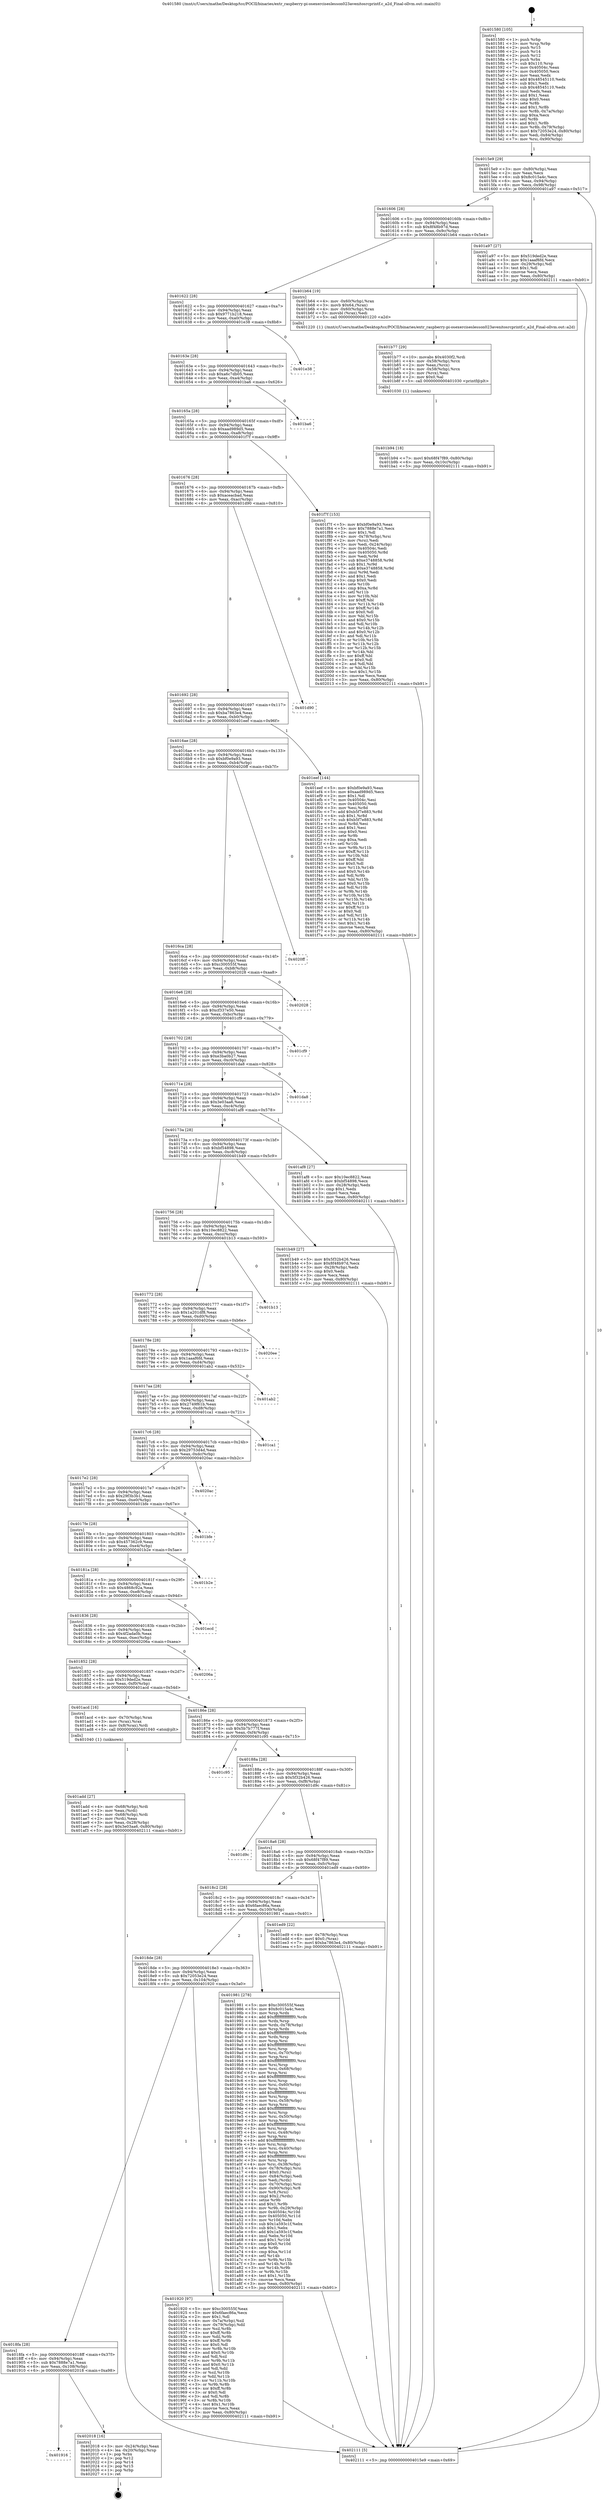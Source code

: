 digraph "0x401580" {
  label = "0x401580 (/mnt/c/Users/mathe/Desktop/tcc/POCII/binaries/extr_raspberry-pi-osexerciseslesson023avenitosrcprintf.c_a2d_Final-ollvm.out::main(0))"
  labelloc = "t"
  node[shape=record]

  Entry [label="",width=0.3,height=0.3,shape=circle,fillcolor=black,style=filled]
  "0x4015e9" [label="{
     0x4015e9 [29]\l
     | [instrs]\l
     &nbsp;&nbsp;0x4015e9 \<+3\>: mov -0x80(%rbp),%eax\l
     &nbsp;&nbsp;0x4015ec \<+2\>: mov %eax,%ecx\l
     &nbsp;&nbsp;0x4015ee \<+6\>: sub $0x8c015a4c,%ecx\l
     &nbsp;&nbsp;0x4015f4 \<+6\>: mov %eax,-0x94(%rbp)\l
     &nbsp;&nbsp;0x4015fa \<+6\>: mov %ecx,-0x98(%rbp)\l
     &nbsp;&nbsp;0x401600 \<+6\>: je 0000000000401a97 \<main+0x517\>\l
  }"]
  "0x401a97" [label="{
     0x401a97 [27]\l
     | [instrs]\l
     &nbsp;&nbsp;0x401a97 \<+5\>: mov $0x519ded2e,%eax\l
     &nbsp;&nbsp;0x401a9c \<+5\>: mov $0x1aaaf6fd,%ecx\l
     &nbsp;&nbsp;0x401aa1 \<+3\>: mov -0x29(%rbp),%dl\l
     &nbsp;&nbsp;0x401aa4 \<+3\>: test $0x1,%dl\l
     &nbsp;&nbsp;0x401aa7 \<+3\>: cmovne %ecx,%eax\l
     &nbsp;&nbsp;0x401aaa \<+3\>: mov %eax,-0x80(%rbp)\l
     &nbsp;&nbsp;0x401aad \<+5\>: jmp 0000000000402111 \<main+0xb91\>\l
  }"]
  "0x401606" [label="{
     0x401606 [28]\l
     | [instrs]\l
     &nbsp;&nbsp;0x401606 \<+5\>: jmp 000000000040160b \<main+0x8b\>\l
     &nbsp;&nbsp;0x40160b \<+6\>: mov -0x94(%rbp),%eax\l
     &nbsp;&nbsp;0x401611 \<+5\>: sub $0x8f48b97d,%eax\l
     &nbsp;&nbsp;0x401616 \<+6\>: mov %eax,-0x9c(%rbp)\l
     &nbsp;&nbsp;0x40161c \<+6\>: je 0000000000401b64 \<main+0x5e4\>\l
  }"]
  Exit [label="",width=0.3,height=0.3,shape=circle,fillcolor=black,style=filled,peripheries=2]
  "0x401b64" [label="{
     0x401b64 [19]\l
     | [instrs]\l
     &nbsp;&nbsp;0x401b64 \<+4\>: mov -0x60(%rbp),%rax\l
     &nbsp;&nbsp;0x401b68 \<+3\>: movb $0x64,(%rax)\l
     &nbsp;&nbsp;0x401b6b \<+4\>: mov -0x60(%rbp),%rax\l
     &nbsp;&nbsp;0x401b6f \<+3\>: movsbl (%rax),%edi\l
     &nbsp;&nbsp;0x401b72 \<+5\>: call 0000000000401220 \<a2d\>\l
     | [calls]\l
     &nbsp;&nbsp;0x401220 \{1\} (/mnt/c/Users/mathe/Desktop/tcc/POCII/binaries/extr_raspberry-pi-osexerciseslesson023avenitosrcprintf.c_a2d_Final-ollvm.out::a2d)\l
  }"]
  "0x401622" [label="{
     0x401622 [28]\l
     | [instrs]\l
     &nbsp;&nbsp;0x401622 \<+5\>: jmp 0000000000401627 \<main+0xa7\>\l
     &nbsp;&nbsp;0x401627 \<+6\>: mov -0x94(%rbp),%eax\l
     &nbsp;&nbsp;0x40162d \<+5\>: sub $0x9771b218,%eax\l
     &nbsp;&nbsp;0x401632 \<+6\>: mov %eax,-0xa0(%rbp)\l
     &nbsp;&nbsp;0x401638 \<+6\>: je 0000000000401e38 \<main+0x8b8\>\l
  }"]
  "0x401916" [label="{
     0x401916\l
  }", style=dashed]
  "0x401e38" [label="{
     0x401e38\l
  }", style=dashed]
  "0x40163e" [label="{
     0x40163e [28]\l
     | [instrs]\l
     &nbsp;&nbsp;0x40163e \<+5\>: jmp 0000000000401643 \<main+0xc3\>\l
     &nbsp;&nbsp;0x401643 \<+6\>: mov -0x94(%rbp),%eax\l
     &nbsp;&nbsp;0x401649 \<+5\>: sub $0xa6c7db05,%eax\l
     &nbsp;&nbsp;0x40164e \<+6\>: mov %eax,-0xa4(%rbp)\l
     &nbsp;&nbsp;0x401654 \<+6\>: je 0000000000401ba6 \<main+0x626\>\l
  }"]
  "0x402018" [label="{
     0x402018 [16]\l
     | [instrs]\l
     &nbsp;&nbsp;0x402018 \<+3\>: mov -0x24(%rbp),%eax\l
     &nbsp;&nbsp;0x40201b \<+4\>: lea -0x20(%rbp),%rsp\l
     &nbsp;&nbsp;0x40201f \<+1\>: pop %rbx\l
     &nbsp;&nbsp;0x402020 \<+2\>: pop %r12\l
     &nbsp;&nbsp;0x402022 \<+2\>: pop %r14\l
     &nbsp;&nbsp;0x402024 \<+2\>: pop %r15\l
     &nbsp;&nbsp;0x402026 \<+1\>: pop %rbp\l
     &nbsp;&nbsp;0x402027 \<+1\>: ret\l
  }"]
  "0x401ba6" [label="{
     0x401ba6\l
  }", style=dashed]
  "0x40165a" [label="{
     0x40165a [28]\l
     | [instrs]\l
     &nbsp;&nbsp;0x40165a \<+5\>: jmp 000000000040165f \<main+0xdf\>\l
     &nbsp;&nbsp;0x40165f \<+6\>: mov -0x94(%rbp),%eax\l
     &nbsp;&nbsp;0x401665 \<+5\>: sub $0xaad989d5,%eax\l
     &nbsp;&nbsp;0x40166a \<+6\>: mov %eax,-0xa8(%rbp)\l
     &nbsp;&nbsp;0x401670 \<+6\>: je 0000000000401f7f \<main+0x9ff\>\l
  }"]
  "0x401b94" [label="{
     0x401b94 [18]\l
     | [instrs]\l
     &nbsp;&nbsp;0x401b94 \<+7\>: movl $0x68f47f89,-0x80(%rbp)\l
     &nbsp;&nbsp;0x401b9b \<+6\>: mov %eax,-0x10c(%rbp)\l
     &nbsp;&nbsp;0x401ba1 \<+5\>: jmp 0000000000402111 \<main+0xb91\>\l
  }"]
  "0x401f7f" [label="{
     0x401f7f [153]\l
     | [instrs]\l
     &nbsp;&nbsp;0x401f7f \<+5\>: mov $0xbf0e9a93,%eax\l
     &nbsp;&nbsp;0x401f84 \<+5\>: mov $0x7888e7a1,%ecx\l
     &nbsp;&nbsp;0x401f89 \<+2\>: mov $0x1,%dl\l
     &nbsp;&nbsp;0x401f8b \<+4\>: mov -0x78(%rbp),%rsi\l
     &nbsp;&nbsp;0x401f8f \<+2\>: mov (%rsi),%edi\l
     &nbsp;&nbsp;0x401f91 \<+3\>: mov %edi,-0x24(%rbp)\l
     &nbsp;&nbsp;0x401f94 \<+7\>: mov 0x40504c,%edi\l
     &nbsp;&nbsp;0x401f9b \<+8\>: mov 0x405050,%r8d\l
     &nbsp;&nbsp;0x401fa3 \<+3\>: mov %edi,%r9d\l
     &nbsp;&nbsp;0x401fa6 \<+7\>: sub $0xe3748858,%r9d\l
     &nbsp;&nbsp;0x401fad \<+4\>: sub $0x1,%r9d\l
     &nbsp;&nbsp;0x401fb1 \<+7\>: add $0xe3748858,%r9d\l
     &nbsp;&nbsp;0x401fb8 \<+4\>: imul %r9d,%edi\l
     &nbsp;&nbsp;0x401fbc \<+3\>: and $0x1,%edi\l
     &nbsp;&nbsp;0x401fbf \<+3\>: cmp $0x0,%edi\l
     &nbsp;&nbsp;0x401fc2 \<+4\>: sete %r10b\l
     &nbsp;&nbsp;0x401fc6 \<+4\>: cmp $0xa,%r8d\l
     &nbsp;&nbsp;0x401fca \<+4\>: setl %r11b\l
     &nbsp;&nbsp;0x401fce \<+3\>: mov %r10b,%bl\l
     &nbsp;&nbsp;0x401fd1 \<+3\>: xor $0xff,%bl\l
     &nbsp;&nbsp;0x401fd4 \<+3\>: mov %r11b,%r14b\l
     &nbsp;&nbsp;0x401fd7 \<+4\>: xor $0xff,%r14b\l
     &nbsp;&nbsp;0x401fdb \<+3\>: xor $0x0,%dl\l
     &nbsp;&nbsp;0x401fde \<+3\>: mov %bl,%r15b\l
     &nbsp;&nbsp;0x401fe1 \<+4\>: and $0x0,%r15b\l
     &nbsp;&nbsp;0x401fe5 \<+3\>: and %dl,%r10b\l
     &nbsp;&nbsp;0x401fe8 \<+3\>: mov %r14b,%r12b\l
     &nbsp;&nbsp;0x401feb \<+4\>: and $0x0,%r12b\l
     &nbsp;&nbsp;0x401fef \<+3\>: and %dl,%r11b\l
     &nbsp;&nbsp;0x401ff2 \<+3\>: or %r10b,%r15b\l
     &nbsp;&nbsp;0x401ff5 \<+3\>: or %r11b,%r12b\l
     &nbsp;&nbsp;0x401ff8 \<+3\>: xor %r12b,%r15b\l
     &nbsp;&nbsp;0x401ffb \<+3\>: or %r14b,%bl\l
     &nbsp;&nbsp;0x401ffe \<+3\>: xor $0xff,%bl\l
     &nbsp;&nbsp;0x402001 \<+3\>: or $0x0,%dl\l
     &nbsp;&nbsp;0x402004 \<+2\>: and %dl,%bl\l
     &nbsp;&nbsp;0x402006 \<+3\>: or %bl,%r15b\l
     &nbsp;&nbsp;0x402009 \<+4\>: test $0x1,%r15b\l
     &nbsp;&nbsp;0x40200d \<+3\>: cmovne %ecx,%eax\l
     &nbsp;&nbsp;0x402010 \<+3\>: mov %eax,-0x80(%rbp)\l
     &nbsp;&nbsp;0x402013 \<+5\>: jmp 0000000000402111 \<main+0xb91\>\l
  }"]
  "0x401676" [label="{
     0x401676 [28]\l
     | [instrs]\l
     &nbsp;&nbsp;0x401676 \<+5\>: jmp 000000000040167b \<main+0xfb\>\l
     &nbsp;&nbsp;0x40167b \<+6\>: mov -0x94(%rbp),%eax\l
     &nbsp;&nbsp;0x401681 \<+5\>: sub $0xaceacbad,%eax\l
     &nbsp;&nbsp;0x401686 \<+6\>: mov %eax,-0xac(%rbp)\l
     &nbsp;&nbsp;0x40168c \<+6\>: je 0000000000401d90 \<main+0x810\>\l
  }"]
  "0x401b77" [label="{
     0x401b77 [29]\l
     | [instrs]\l
     &nbsp;&nbsp;0x401b77 \<+10\>: movabs $0x4030f2,%rdi\l
     &nbsp;&nbsp;0x401b81 \<+4\>: mov -0x58(%rbp),%rcx\l
     &nbsp;&nbsp;0x401b85 \<+2\>: mov %eax,(%rcx)\l
     &nbsp;&nbsp;0x401b87 \<+4\>: mov -0x58(%rbp),%rcx\l
     &nbsp;&nbsp;0x401b8b \<+2\>: mov (%rcx),%esi\l
     &nbsp;&nbsp;0x401b8d \<+2\>: mov $0x0,%al\l
     &nbsp;&nbsp;0x401b8f \<+5\>: call 0000000000401030 \<printf@plt\>\l
     | [calls]\l
     &nbsp;&nbsp;0x401030 \{1\} (unknown)\l
  }"]
  "0x401d90" [label="{
     0x401d90\l
  }", style=dashed]
  "0x401692" [label="{
     0x401692 [28]\l
     | [instrs]\l
     &nbsp;&nbsp;0x401692 \<+5\>: jmp 0000000000401697 \<main+0x117\>\l
     &nbsp;&nbsp;0x401697 \<+6\>: mov -0x94(%rbp),%eax\l
     &nbsp;&nbsp;0x40169d \<+5\>: sub $0xba7863e4,%eax\l
     &nbsp;&nbsp;0x4016a2 \<+6\>: mov %eax,-0xb0(%rbp)\l
     &nbsp;&nbsp;0x4016a8 \<+6\>: je 0000000000401eef \<main+0x96f\>\l
  }"]
  "0x401add" [label="{
     0x401add [27]\l
     | [instrs]\l
     &nbsp;&nbsp;0x401add \<+4\>: mov -0x68(%rbp),%rdi\l
     &nbsp;&nbsp;0x401ae1 \<+2\>: mov %eax,(%rdi)\l
     &nbsp;&nbsp;0x401ae3 \<+4\>: mov -0x68(%rbp),%rdi\l
     &nbsp;&nbsp;0x401ae7 \<+2\>: mov (%rdi),%eax\l
     &nbsp;&nbsp;0x401ae9 \<+3\>: mov %eax,-0x28(%rbp)\l
     &nbsp;&nbsp;0x401aec \<+7\>: movl $0x3e03aa6,-0x80(%rbp)\l
     &nbsp;&nbsp;0x401af3 \<+5\>: jmp 0000000000402111 \<main+0xb91\>\l
  }"]
  "0x401eef" [label="{
     0x401eef [144]\l
     | [instrs]\l
     &nbsp;&nbsp;0x401eef \<+5\>: mov $0xbf0e9a93,%eax\l
     &nbsp;&nbsp;0x401ef4 \<+5\>: mov $0xaad989d5,%ecx\l
     &nbsp;&nbsp;0x401ef9 \<+2\>: mov $0x1,%dl\l
     &nbsp;&nbsp;0x401efb \<+7\>: mov 0x40504c,%esi\l
     &nbsp;&nbsp;0x401f02 \<+7\>: mov 0x405050,%edi\l
     &nbsp;&nbsp;0x401f09 \<+3\>: mov %esi,%r8d\l
     &nbsp;&nbsp;0x401f0c \<+7\>: add $0xb5f7e883,%r8d\l
     &nbsp;&nbsp;0x401f13 \<+4\>: sub $0x1,%r8d\l
     &nbsp;&nbsp;0x401f17 \<+7\>: sub $0xb5f7e883,%r8d\l
     &nbsp;&nbsp;0x401f1e \<+4\>: imul %r8d,%esi\l
     &nbsp;&nbsp;0x401f22 \<+3\>: and $0x1,%esi\l
     &nbsp;&nbsp;0x401f25 \<+3\>: cmp $0x0,%esi\l
     &nbsp;&nbsp;0x401f28 \<+4\>: sete %r9b\l
     &nbsp;&nbsp;0x401f2c \<+3\>: cmp $0xa,%edi\l
     &nbsp;&nbsp;0x401f2f \<+4\>: setl %r10b\l
     &nbsp;&nbsp;0x401f33 \<+3\>: mov %r9b,%r11b\l
     &nbsp;&nbsp;0x401f36 \<+4\>: xor $0xff,%r11b\l
     &nbsp;&nbsp;0x401f3a \<+3\>: mov %r10b,%bl\l
     &nbsp;&nbsp;0x401f3d \<+3\>: xor $0xff,%bl\l
     &nbsp;&nbsp;0x401f40 \<+3\>: xor $0x0,%dl\l
     &nbsp;&nbsp;0x401f43 \<+3\>: mov %r11b,%r14b\l
     &nbsp;&nbsp;0x401f46 \<+4\>: and $0x0,%r14b\l
     &nbsp;&nbsp;0x401f4a \<+3\>: and %dl,%r9b\l
     &nbsp;&nbsp;0x401f4d \<+3\>: mov %bl,%r15b\l
     &nbsp;&nbsp;0x401f50 \<+4\>: and $0x0,%r15b\l
     &nbsp;&nbsp;0x401f54 \<+3\>: and %dl,%r10b\l
     &nbsp;&nbsp;0x401f57 \<+3\>: or %r9b,%r14b\l
     &nbsp;&nbsp;0x401f5a \<+3\>: or %r10b,%r15b\l
     &nbsp;&nbsp;0x401f5d \<+3\>: xor %r15b,%r14b\l
     &nbsp;&nbsp;0x401f60 \<+3\>: or %bl,%r11b\l
     &nbsp;&nbsp;0x401f63 \<+4\>: xor $0xff,%r11b\l
     &nbsp;&nbsp;0x401f67 \<+3\>: or $0x0,%dl\l
     &nbsp;&nbsp;0x401f6a \<+3\>: and %dl,%r11b\l
     &nbsp;&nbsp;0x401f6d \<+3\>: or %r11b,%r14b\l
     &nbsp;&nbsp;0x401f70 \<+4\>: test $0x1,%r14b\l
     &nbsp;&nbsp;0x401f74 \<+3\>: cmovne %ecx,%eax\l
     &nbsp;&nbsp;0x401f77 \<+3\>: mov %eax,-0x80(%rbp)\l
     &nbsp;&nbsp;0x401f7a \<+5\>: jmp 0000000000402111 \<main+0xb91\>\l
  }"]
  "0x4016ae" [label="{
     0x4016ae [28]\l
     | [instrs]\l
     &nbsp;&nbsp;0x4016ae \<+5\>: jmp 00000000004016b3 \<main+0x133\>\l
     &nbsp;&nbsp;0x4016b3 \<+6\>: mov -0x94(%rbp),%eax\l
     &nbsp;&nbsp;0x4016b9 \<+5\>: sub $0xbf0e9a93,%eax\l
     &nbsp;&nbsp;0x4016be \<+6\>: mov %eax,-0xb4(%rbp)\l
     &nbsp;&nbsp;0x4016c4 \<+6\>: je 00000000004020ff \<main+0xb7f\>\l
  }"]
  "0x401580" [label="{
     0x401580 [105]\l
     | [instrs]\l
     &nbsp;&nbsp;0x401580 \<+1\>: push %rbp\l
     &nbsp;&nbsp;0x401581 \<+3\>: mov %rsp,%rbp\l
     &nbsp;&nbsp;0x401584 \<+2\>: push %r15\l
     &nbsp;&nbsp;0x401586 \<+2\>: push %r14\l
     &nbsp;&nbsp;0x401588 \<+2\>: push %r12\l
     &nbsp;&nbsp;0x40158a \<+1\>: push %rbx\l
     &nbsp;&nbsp;0x40158b \<+7\>: sub $0x110,%rsp\l
     &nbsp;&nbsp;0x401592 \<+7\>: mov 0x40504c,%eax\l
     &nbsp;&nbsp;0x401599 \<+7\>: mov 0x405050,%ecx\l
     &nbsp;&nbsp;0x4015a0 \<+2\>: mov %eax,%edx\l
     &nbsp;&nbsp;0x4015a2 \<+6\>: add $0x48545110,%edx\l
     &nbsp;&nbsp;0x4015a8 \<+3\>: sub $0x1,%edx\l
     &nbsp;&nbsp;0x4015ab \<+6\>: sub $0x48545110,%edx\l
     &nbsp;&nbsp;0x4015b1 \<+3\>: imul %edx,%eax\l
     &nbsp;&nbsp;0x4015b4 \<+3\>: and $0x1,%eax\l
     &nbsp;&nbsp;0x4015b7 \<+3\>: cmp $0x0,%eax\l
     &nbsp;&nbsp;0x4015ba \<+4\>: sete %r8b\l
     &nbsp;&nbsp;0x4015be \<+4\>: and $0x1,%r8b\l
     &nbsp;&nbsp;0x4015c2 \<+4\>: mov %r8b,-0x7a(%rbp)\l
     &nbsp;&nbsp;0x4015c6 \<+3\>: cmp $0xa,%ecx\l
     &nbsp;&nbsp;0x4015c9 \<+4\>: setl %r8b\l
     &nbsp;&nbsp;0x4015cd \<+4\>: and $0x1,%r8b\l
     &nbsp;&nbsp;0x4015d1 \<+4\>: mov %r8b,-0x79(%rbp)\l
     &nbsp;&nbsp;0x4015d5 \<+7\>: movl $0x72053e24,-0x80(%rbp)\l
     &nbsp;&nbsp;0x4015dc \<+6\>: mov %edi,-0x84(%rbp)\l
     &nbsp;&nbsp;0x4015e2 \<+7\>: mov %rsi,-0x90(%rbp)\l
  }"]
  "0x4020ff" [label="{
     0x4020ff\l
  }", style=dashed]
  "0x4016ca" [label="{
     0x4016ca [28]\l
     | [instrs]\l
     &nbsp;&nbsp;0x4016ca \<+5\>: jmp 00000000004016cf \<main+0x14f\>\l
     &nbsp;&nbsp;0x4016cf \<+6\>: mov -0x94(%rbp),%eax\l
     &nbsp;&nbsp;0x4016d5 \<+5\>: sub $0xc300555f,%eax\l
     &nbsp;&nbsp;0x4016da \<+6\>: mov %eax,-0xb8(%rbp)\l
     &nbsp;&nbsp;0x4016e0 \<+6\>: je 0000000000402028 \<main+0xaa8\>\l
  }"]
  "0x402111" [label="{
     0x402111 [5]\l
     | [instrs]\l
     &nbsp;&nbsp;0x402111 \<+5\>: jmp 00000000004015e9 \<main+0x69\>\l
  }"]
  "0x402028" [label="{
     0x402028\l
  }", style=dashed]
  "0x4016e6" [label="{
     0x4016e6 [28]\l
     | [instrs]\l
     &nbsp;&nbsp;0x4016e6 \<+5\>: jmp 00000000004016eb \<main+0x16b\>\l
     &nbsp;&nbsp;0x4016eb \<+6\>: mov -0x94(%rbp),%eax\l
     &nbsp;&nbsp;0x4016f1 \<+5\>: sub $0xcf337e50,%eax\l
     &nbsp;&nbsp;0x4016f6 \<+6\>: mov %eax,-0xbc(%rbp)\l
     &nbsp;&nbsp;0x4016fc \<+6\>: je 0000000000401cf9 \<main+0x779\>\l
  }"]
  "0x4018fa" [label="{
     0x4018fa [28]\l
     | [instrs]\l
     &nbsp;&nbsp;0x4018fa \<+5\>: jmp 00000000004018ff \<main+0x37f\>\l
     &nbsp;&nbsp;0x4018ff \<+6\>: mov -0x94(%rbp),%eax\l
     &nbsp;&nbsp;0x401905 \<+5\>: sub $0x7888e7a1,%eax\l
     &nbsp;&nbsp;0x40190a \<+6\>: mov %eax,-0x108(%rbp)\l
     &nbsp;&nbsp;0x401910 \<+6\>: je 0000000000402018 \<main+0xa98\>\l
  }"]
  "0x401cf9" [label="{
     0x401cf9\l
  }", style=dashed]
  "0x401702" [label="{
     0x401702 [28]\l
     | [instrs]\l
     &nbsp;&nbsp;0x401702 \<+5\>: jmp 0000000000401707 \<main+0x187\>\l
     &nbsp;&nbsp;0x401707 \<+6\>: mov -0x94(%rbp),%eax\l
     &nbsp;&nbsp;0x40170d \<+5\>: sub $0xe3ba0b27,%eax\l
     &nbsp;&nbsp;0x401712 \<+6\>: mov %eax,-0xc0(%rbp)\l
     &nbsp;&nbsp;0x401718 \<+6\>: je 0000000000401da8 \<main+0x828\>\l
  }"]
  "0x401920" [label="{
     0x401920 [97]\l
     | [instrs]\l
     &nbsp;&nbsp;0x401920 \<+5\>: mov $0xc300555f,%eax\l
     &nbsp;&nbsp;0x401925 \<+5\>: mov $0x6faec86a,%ecx\l
     &nbsp;&nbsp;0x40192a \<+2\>: mov $0x1,%dl\l
     &nbsp;&nbsp;0x40192c \<+4\>: mov -0x7a(%rbp),%sil\l
     &nbsp;&nbsp;0x401930 \<+4\>: mov -0x79(%rbp),%dil\l
     &nbsp;&nbsp;0x401934 \<+3\>: mov %sil,%r8b\l
     &nbsp;&nbsp;0x401937 \<+4\>: xor $0xff,%r8b\l
     &nbsp;&nbsp;0x40193b \<+3\>: mov %dil,%r9b\l
     &nbsp;&nbsp;0x40193e \<+4\>: xor $0xff,%r9b\l
     &nbsp;&nbsp;0x401942 \<+3\>: xor $0x0,%dl\l
     &nbsp;&nbsp;0x401945 \<+3\>: mov %r8b,%r10b\l
     &nbsp;&nbsp;0x401948 \<+4\>: and $0x0,%r10b\l
     &nbsp;&nbsp;0x40194c \<+3\>: and %dl,%sil\l
     &nbsp;&nbsp;0x40194f \<+3\>: mov %r9b,%r11b\l
     &nbsp;&nbsp;0x401952 \<+4\>: and $0x0,%r11b\l
     &nbsp;&nbsp;0x401956 \<+3\>: and %dl,%dil\l
     &nbsp;&nbsp;0x401959 \<+3\>: or %sil,%r10b\l
     &nbsp;&nbsp;0x40195c \<+3\>: or %dil,%r11b\l
     &nbsp;&nbsp;0x40195f \<+3\>: xor %r11b,%r10b\l
     &nbsp;&nbsp;0x401962 \<+3\>: or %r9b,%r8b\l
     &nbsp;&nbsp;0x401965 \<+4\>: xor $0xff,%r8b\l
     &nbsp;&nbsp;0x401969 \<+3\>: or $0x0,%dl\l
     &nbsp;&nbsp;0x40196c \<+3\>: and %dl,%r8b\l
     &nbsp;&nbsp;0x40196f \<+3\>: or %r8b,%r10b\l
     &nbsp;&nbsp;0x401972 \<+4\>: test $0x1,%r10b\l
     &nbsp;&nbsp;0x401976 \<+3\>: cmovne %ecx,%eax\l
     &nbsp;&nbsp;0x401979 \<+3\>: mov %eax,-0x80(%rbp)\l
     &nbsp;&nbsp;0x40197c \<+5\>: jmp 0000000000402111 \<main+0xb91\>\l
  }"]
  "0x401da8" [label="{
     0x401da8\l
  }", style=dashed]
  "0x40171e" [label="{
     0x40171e [28]\l
     | [instrs]\l
     &nbsp;&nbsp;0x40171e \<+5\>: jmp 0000000000401723 \<main+0x1a3\>\l
     &nbsp;&nbsp;0x401723 \<+6\>: mov -0x94(%rbp),%eax\l
     &nbsp;&nbsp;0x401729 \<+5\>: sub $0x3e03aa6,%eax\l
     &nbsp;&nbsp;0x40172e \<+6\>: mov %eax,-0xc4(%rbp)\l
     &nbsp;&nbsp;0x401734 \<+6\>: je 0000000000401af8 \<main+0x578\>\l
  }"]
  "0x4018de" [label="{
     0x4018de [28]\l
     | [instrs]\l
     &nbsp;&nbsp;0x4018de \<+5\>: jmp 00000000004018e3 \<main+0x363\>\l
     &nbsp;&nbsp;0x4018e3 \<+6\>: mov -0x94(%rbp),%eax\l
     &nbsp;&nbsp;0x4018e9 \<+5\>: sub $0x72053e24,%eax\l
     &nbsp;&nbsp;0x4018ee \<+6\>: mov %eax,-0x104(%rbp)\l
     &nbsp;&nbsp;0x4018f4 \<+6\>: je 0000000000401920 \<main+0x3a0\>\l
  }"]
  "0x401af8" [label="{
     0x401af8 [27]\l
     | [instrs]\l
     &nbsp;&nbsp;0x401af8 \<+5\>: mov $0x10ec8822,%eax\l
     &nbsp;&nbsp;0x401afd \<+5\>: mov $0xbf54898,%ecx\l
     &nbsp;&nbsp;0x401b02 \<+3\>: mov -0x28(%rbp),%edx\l
     &nbsp;&nbsp;0x401b05 \<+3\>: cmp $0x1,%edx\l
     &nbsp;&nbsp;0x401b08 \<+3\>: cmovl %ecx,%eax\l
     &nbsp;&nbsp;0x401b0b \<+3\>: mov %eax,-0x80(%rbp)\l
     &nbsp;&nbsp;0x401b0e \<+5\>: jmp 0000000000402111 \<main+0xb91\>\l
  }"]
  "0x40173a" [label="{
     0x40173a [28]\l
     | [instrs]\l
     &nbsp;&nbsp;0x40173a \<+5\>: jmp 000000000040173f \<main+0x1bf\>\l
     &nbsp;&nbsp;0x40173f \<+6\>: mov -0x94(%rbp),%eax\l
     &nbsp;&nbsp;0x401745 \<+5\>: sub $0xbf54898,%eax\l
     &nbsp;&nbsp;0x40174a \<+6\>: mov %eax,-0xc8(%rbp)\l
     &nbsp;&nbsp;0x401750 \<+6\>: je 0000000000401b49 \<main+0x5c9\>\l
  }"]
  "0x401981" [label="{
     0x401981 [278]\l
     | [instrs]\l
     &nbsp;&nbsp;0x401981 \<+5\>: mov $0xc300555f,%eax\l
     &nbsp;&nbsp;0x401986 \<+5\>: mov $0x8c015a4c,%ecx\l
     &nbsp;&nbsp;0x40198b \<+3\>: mov %rsp,%rdx\l
     &nbsp;&nbsp;0x40198e \<+4\>: add $0xfffffffffffffff0,%rdx\l
     &nbsp;&nbsp;0x401992 \<+3\>: mov %rdx,%rsp\l
     &nbsp;&nbsp;0x401995 \<+4\>: mov %rdx,-0x78(%rbp)\l
     &nbsp;&nbsp;0x401999 \<+3\>: mov %rsp,%rdx\l
     &nbsp;&nbsp;0x40199c \<+4\>: add $0xfffffffffffffff0,%rdx\l
     &nbsp;&nbsp;0x4019a0 \<+3\>: mov %rdx,%rsp\l
     &nbsp;&nbsp;0x4019a3 \<+3\>: mov %rsp,%rsi\l
     &nbsp;&nbsp;0x4019a6 \<+4\>: add $0xfffffffffffffff0,%rsi\l
     &nbsp;&nbsp;0x4019aa \<+3\>: mov %rsi,%rsp\l
     &nbsp;&nbsp;0x4019ad \<+4\>: mov %rsi,-0x70(%rbp)\l
     &nbsp;&nbsp;0x4019b1 \<+3\>: mov %rsp,%rsi\l
     &nbsp;&nbsp;0x4019b4 \<+4\>: add $0xfffffffffffffff0,%rsi\l
     &nbsp;&nbsp;0x4019b8 \<+3\>: mov %rsi,%rsp\l
     &nbsp;&nbsp;0x4019bb \<+4\>: mov %rsi,-0x68(%rbp)\l
     &nbsp;&nbsp;0x4019bf \<+3\>: mov %rsp,%rsi\l
     &nbsp;&nbsp;0x4019c2 \<+4\>: add $0xfffffffffffffff0,%rsi\l
     &nbsp;&nbsp;0x4019c6 \<+3\>: mov %rsi,%rsp\l
     &nbsp;&nbsp;0x4019c9 \<+4\>: mov %rsi,-0x60(%rbp)\l
     &nbsp;&nbsp;0x4019cd \<+3\>: mov %rsp,%rsi\l
     &nbsp;&nbsp;0x4019d0 \<+4\>: add $0xfffffffffffffff0,%rsi\l
     &nbsp;&nbsp;0x4019d4 \<+3\>: mov %rsi,%rsp\l
     &nbsp;&nbsp;0x4019d7 \<+4\>: mov %rsi,-0x58(%rbp)\l
     &nbsp;&nbsp;0x4019db \<+3\>: mov %rsp,%rsi\l
     &nbsp;&nbsp;0x4019de \<+4\>: add $0xfffffffffffffff0,%rsi\l
     &nbsp;&nbsp;0x4019e2 \<+3\>: mov %rsi,%rsp\l
     &nbsp;&nbsp;0x4019e5 \<+4\>: mov %rsi,-0x50(%rbp)\l
     &nbsp;&nbsp;0x4019e9 \<+3\>: mov %rsp,%rsi\l
     &nbsp;&nbsp;0x4019ec \<+4\>: add $0xfffffffffffffff0,%rsi\l
     &nbsp;&nbsp;0x4019f0 \<+3\>: mov %rsi,%rsp\l
     &nbsp;&nbsp;0x4019f3 \<+4\>: mov %rsi,-0x48(%rbp)\l
     &nbsp;&nbsp;0x4019f7 \<+3\>: mov %rsp,%rsi\l
     &nbsp;&nbsp;0x4019fa \<+4\>: add $0xfffffffffffffff0,%rsi\l
     &nbsp;&nbsp;0x4019fe \<+3\>: mov %rsi,%rsp\l
     &nbsp;&nbsp;0x401a01 \<+4\>: mov %rsi,-0x40(%rbp)\l
     &nbsp;&nbsp;0x401a05 \<+3\>: mov %rsp,%rsi\l
     &nbsp;&nbsp;0x401a08 \<+4\>: add $0xfffffffffffffff0,%rsi\l
     &nbsp;&nbsp;0x401a0c \<+3\>: mov %rsi,%rsp\l
     &nbsp;&nbsp;0x401a0f \<+4\>: mov %rsi,-0x38(%rbp)\l
     &nbsp;&nbsp;0x401a13 \<+4\>: mov -0x78(%rbp),%rsi\l
     &nbsp;&nbsp;0x401a17 \<+6\>: movl $0x0,(%rsi)\l
     &nbsp;&nbsp;0x401a1d \<+6\>: mov -0x84(%rbp),%edi\l
     &nbsp;&nbsp;0x401a23 \<+2\>: mov %edi,(%rdx)\l
     &nbsp;&nbsp;0x401a25 \<+4\>: mov -0x70(%rbp),%rsi\l
     &nbsp;&nbsp;0x401a29 \<+7\>: mov -0x90(%rbp),%r8\l
     &nbsp;&nbsp;0x401a30 \<+3\>: mov %r8,(%rsi)\l
     &nbsp;&nbsp;0x401a33 \<+3\>: cmpl $0x2,(%rdx)\l
     &nbsp;&nbsp;0x401a36 \<+4\>: setne %r9b\l
     &nbsp;&nbsp;0x401a3a \<+4\>: and $0x1,%r9b\l
     &nbsp;&nbsp;0x401a3e \<+4\>: mov %r9b,-0x29(%rbp)\l
     &nbsp;&nbsp;0x401a42 \<+8\>: mov 0x40504c,%r10d\l
     &nbsp;&nbsp;0x401a4a \<+8\>: mov 0x405050,%r11d\l
     &nbsp;&nbsp;0x401a52 \<+3\>: mov %r10d,%ebx\l
     &nbsp;&nbsp;0x401a55 \<+6\>: sub $0x1a593c1f,%ebx\l
     &nbsp;&nbsp;0x401a5b \<+3\>: sub $0x1,%ebx\l
     &nbsp;&nbsp;0x401a5e \<+6\>: add $0x1a593c1f,%ebx\l
     &nbsp;&nbsp;0x401a64 \<+4\>: imul %ebx,%r10d\l
     &nbsp;&nbsp;0x401a68 \<+4\>: and $0x1,%r10d\l
     &nbsp;&nbsp;0x401a6c \<+4\>: cmp $0x0,%r10d\l
     &nbsp;&nbsp;0x401a70 \<+4\>: sete %r9b\l
     &nbsp;&nbsp;0x401a74 \<+4\>: cmp $0xa,%r11d\l
     &nbsp;&nbsp;0x401a78 \<+4\>: setl %r14b\l
     &nbsp;&nbsp;0x401a7c \<+3\>: mov %r9b,%r15b\l
     &nbsp;&nbsp;0x401a7f \<+3\>: and %r14b,%r15b\l
     &nbsp;&nbsp;0x401a82 \<+3\>: xor %r14b,%r9b\l
     &nbsp;&nbsp;0x401a85 \<+3\>: or %r9b,%r15b\l
     &nbsp;&nbsp;0x401a88 \<+4\>: test $0x1,%r15b\l
     &nbsp;&nbsp;0x401a8c \<+3\>: cmovne %ecx,%eax\l
     &nbsp;&nbsp;0x401a8f \<+3\>: mov %eax,-0x80(%rbp)\l
     &nbsp;&nbsp;0x401a92 \<+5\>: jmp 0000000000402111 \<main+0xb91\>\l
  }"]
  "0x401b49" [label="{
     0x401b49 [27]\l
     | [instrs]\l
     &nbsp;&nbsp;0x401b49 \<+5\>: mov $0x5f32b426,%eax\l
     &nbsp;&nbsp;0x401b4e \<+5\>: mov $0x8f48b97d,%ecx\l
     &nbsp;&nbsp;0x401b53 \<+3\>: mov -0x28(%rbp),%edx\l
     &nbsp;&nbsp;0x401b56 \<+3\>: cmp $0x0,%edx\l
     &nbsp;&nbsp;0x401b59 \<+3\>: cmove %ecx,%eax\l
     &nbsp;&nbsp;0x401b5c \<+3\>: mov %eax,-0x80(%rbp)\l
     &nbsp;&nbsp;0x401b5f \<+5\>: jmp 0000000000402111 \<main+0xb91\>\l
  }"]
  "0x401756" [label="{
     0x401756 [28]\l
     | [instrs]\l
     &nbsp;&nbsp;0x401756 \<+5\>: jmp 000000000040175b \<main+0x1db\>\l
     &nbsp;&nbsp;0x40175b \<+6\>: mov -0x94(%rbp),%eax\l
     &nbsp;&nbsp;0x401761 \<+5\>: sub $0x10ec8822,%eax\l
     &nbsp;&nbsp;0x401766 \<+6\>: mov %eax,-0xcc(%rbp)\l
     &nbsp;&nbsp;0x40176c \<+6\>: je 0000000000401b13 \<main+0x593\>\l
  }"]
  "0x4018c2" [label="{
     0x4018c2 [28]\l
     | [instrs]\l
     &nbsp;&nbsp;0x4018c2 \<+5\>: jmp 00000000004018c7 \<main+0x347\>\l
     &nbsp;&nbsp;0x4018c7 \<+6\>: mov -0x94(%rbp),%eax\l
     &nbsp;&nbsp;0x4018cd \<+5\>: sub $0x6faec86a,%eax\l
     &nbsp;&nbsp;0x4018d2 \<+6\>: mov %eax,-0x100(%rbp)\l
     &nbsp;&nbsp;0x4018d8 \<+6\>: je 0000000000401981 \<main+0x401\>\l
  }"]
  "0x401b13" [label="{
     0x401b13\l
  }", style=dashed]
  "0x401772" [label="{
     0x401772 [28]\l
     | [instrs]\l
     &nbsp;&nbsp;0x401772 \<+5\>: jmp 0000000000401777 \<main+0x1f7\>\l
     &nbsp;&nbsp;0x401777 \<+6\>: mov -0x94(%rbp),%eax\l
     &nbsp;&nbsp;0x40177d \<+5\>: sub $0x1a201df8,%eax\l
     &nbsp;&nbsp;0x401782 \<+6\>: mov %eax,-0xd0(%rbp)\l
     &nbsp;&nbsp;0x401788 \<+6\>: je 00000000004020ee \<main+0xb6e\>\l
  }"]
  "0x401ed9" [label="{
     0x401ed9 [22]\l
     | [instrs]\l
     &nbsp;&nbsp;0x401ed9 \<+4\>: mov -0x78(%rbp),%rax\l
     &nbsp;&nbsp;0x401edd \<+6\>: movl $0x0,(%rax)\l
     &nbsp;&nbsp;0x401ee3 \<+7\>: movl $0xba7863e4,-0x80(%rbp)\l
     &nbsp;&nbsp;0x401eea \<+5\>: jmp 0000000000402111 \<main+0xb91\>\l
  }"]
  "0x4020ee" [label="{
     0x4020ee\l
  }", style=dashed]
  "0x40178e" [label="{
     0x40178e [28]\l
     | [instrs]\l
     &nbsp;&nbsp;0x40178e \<+5\>: jmp 0000000000401793 \<main+0x213\>\l
     &nbsp;&nbsp;0x401793 \<+6\>: mov -0x94(%rbp),%eax\l
     &nbsp;&nbsp;0x401799 \<+5\>: sub $0x1aaaf6fd,%eax\l
     &nbsp;&nbsp;0x40179e \<+6\>: mov %eax,-0xd4(%rbp)\l
     &nbsp;&nbsp;0x4017a4 \<+6\>: je 0000000000401ab2 \<main+0x532\>\l
  }"]
  "0x4018a6" [label="{
     0x4018a6 [28]\l
     | [instrs]\l
     &nbsp;&nbsp;0x4018a6 \<+5\>: jmp 00000000004018ab \<main+0x32b\>\l
     &nbsp;&nbsp;0x4018ab \<+6\>: mov -0x94(%rbp),%eax\l
     &nbsp;&nbsp;0x4018b1 \<+5\>: sub $0x68f47f89,%eax\l
     &nbsp;&nbsp;0x4018b6 \<+6\>: mov %eax,-0xfc(%rbp)\l
     &nbsp;&nbsp;0x4018bc \<+6\>: je 0000000000401ed9 \<main+0x959\>\l
  }"]
  "0x401ab2" [label="{
     0x401ab2\l
  }", style=dashed]
  "0x4017aa" [label="{
     0x4017aa [28]\l
     | [instrs]\l
     &nbsp;&nbsp;0x4017aa \<+5\>: jmp 00000000004017af \<main+0x22f\>\l
     &nbsp;&nbsp;0x4017af \<+6\>: mov -0x94(%rbp),%eax\l
     &nbsp;&nbsp;0x4017b5 \<+5\>: sub $0x2749f61b,%eax\l
     &nbsp;&nbsp;0x4017ba \<+6\>: mov %eax,-0xd8(%rbp)\l
     &nbsp;&nbsp;0x4017c0 \<+6\>: je 0000000000401ca1 \<main+0x721\>\l
  }"]
  "0x401d9c" [label="{
     0x401d9c\l
  }", style=dashed]
  "0x401ca1" [label="{
     0x401ca1\l
  }", style=dashed]
  "0x4017c6" [label="{
     0x4017c6 [28]\l
     | [instrs]\l
     &nbsp;&nbsp;0x4017c6 \<+5\>: jmp 00000000004017cb \<main+0x24b\>\l
     &nbsp;&nbsp;0x4017cb \<+6\>: mov -0x94(%rbp),%eax\l
     &nbsp;&nbsp;0x4017d1 \<+5\>: sub $0x29753d4d,%eax\l
     &nbsp;&nbsp;0x4017d6 \<+6\>: mov %eax,-0xdc(%rbp)\l
     &nbsp;&nbsp;0x4017dc \<+6\>: je 00000000004020ac \<main+0xb2c\>\l
  }"]
  "0x40188a" [label="{
     0x40188a [28]\l
     | [instrs]\l
     &nbsp;&nbsp;0x40188a \<+5\>: jmp 000000000040188f \<main+0x30f\>\l
     &nbsp;&nbsp;0x40188f \<+6\>: mov -0x94(%rbp),%eax\l
     &nbsp;&nbsp;0x401895 \<+5\>: sub $0x5f32b426,%eax\l
     &nbsp;&nbsp;0x40189a \<+6\>: mov %eax,-0xf8(%rbp)\l
     &nbsp;&nbsp;0x4018a0 \<+6\>: je 0000000000401d9c \<main+0x81c\>\l
  }"]
  "0x4020ac" [label="{
     0x4020ac\l
  }", style=dashed]
  "0x4017e2" [label="{
     0x4017e2 [28]\l
     | [instrs]\l
     &nbsp;&nbsp;0x4017e2 \<+5\>: jmp 00000000004017e7 \<main+0x267\>\l
     &nbsp;&nbsp;0x4017e7 \<+6\>: mov -0x94(%rbp),%eax\l
     &nbsp;&nbsp;0x4017ed \<+5\>: sub $0x29f3b3b1,%eax\l
     &nbsp;&nbsp;0x4017f2 \<+6\>: mov %eax,-0xe0(%rbp)\l
     &nbsp;&nbsp;0x4017f8 \<+6\>: je 0000000000401bfe \<main+0x67e\>\l
  }"]
  "0x401c95" [label="{
     0x401c95\l
  }", style=dashed]
  "0x401bfe" [label="{
     0x401bfe\l
  }", style=dashed]
  "0x4017fe" [label="{
     0x4017fe [28]\l
     | [instrs]\l
     &nbsp;&nbsp;0x4017fe \<+5\>: jmp 0000000000401803 \<main+0x283\>\l
     &nbsp;&nbsp;0x401803 \<+6\>: mov -0x94(%rbp),%eax\l
     &nbsp;&nbsp;0x401809 \<+5\>: sub $0x457362c9,%eax\l
     &nbsp;&nbsp;0x40180e \<+6\>: mov %eax,-0xe4(%rbp)\l
     &nbsp;&nbsp;0x401814 \<+6\>: je 0000000000401b2e \<main+0x5ae\>\l
  }"]
  "0x40186e" [label="{
     0x40186e [28]\l
     | [instrs]\l
     &nbsp;&nbsp;0x40186e \<+5\>: jmp 0000000000401873 \<main+0x2f3\>\l
     &nbsp;&nbsp;0x401873 \<+6\>: mov -0x94(%rbp),%eax\l
     &nbsp;&nbsp;0x401879 \<+5\>: sub $0x5b7b777f,%eax\l
     &nbsp;&nbsp;0x40187e \<+6\>: mov %eax,-0xf4(%rbp)\l
     &nbsp;&nbsp;0x401884 \<+6\>: je 0000000000401c95 \<main+0x715\>\l
  }"]
  "0x401b2e" [label="{
     0x401b2e\l
  }", style=dashed]
  "0x40181a" [label="{
     0x40181a [28]\l
     | [instrs]\l
     &nbsp;&nbsp;0x40181a \<+5\>: jmp 000000000040181f \<main+0x29f\>\l
     &nbsp;&nbsp;0x40181f \<+6\>: mov -0x94(%rbp),%eax\l
     &nbsp;&nbsp;0x401825 \<+5\>: sub $0x4868c92a,%eax\l
     &nbsp;&nbsp;0x40182a \<+6\>: mov %eax,-0xe8(%rbp)\l
     &nbsp;&nbsp;0x401830 \<+6\>: je 0000000000401ecd \<main+0x94d\>\l
  }"]
  "0x401acd" [label="{
     0x401acd [16]\l
     | [instrs]\l
     &nbsp;&nbsp;0x401acd \<+4\>: mov -0x70(%rbp),%rax\l
     &nbsp;&nbsp;0x401ad1 \<+3\>: mov (%rax),%rax\l
     &nbsp;&nbsp;0x401ad4 \<+4\>: mov 0x8(%rax),%rdi\l
     &nbsp;&nbsp;0x401ad8 \<+5\>: call 0000000000401040 \<atoi@plt\>\l
     | [calls]\l
     &nbsp;&nbsp;0x401040 \{1\} (unknown)\l
  }"]
  "0x401ecd" [label="{
     0x401ecd\l
  }", style=dashed]
  "0x401836" [label="{
     0x401836 [28]\l
     | [instrs]\l
     &nbsp;&nbsp;0x401836 \<+5\>: jmp 000000000040183b \<main+0x2bb\>\l
     &nbsp;&nbsp;0x40183b \<+6\>: mov -0x94(%rbp),%eax\l
     &nbsp;&nbsp;0x401841 \<+5\>: sub $0x4f2ada0b,%eax\l
     &nbsp;&nbsp;0x401846 \<+6\>: mov %eax,-0xec(%rbp)\l
     &nbsp;&nbsp;0x40184c \<+6\>: je 000000000040206a \<main+0xaea\>\l
  }"]
  "0x401852" [label="{
     0x401852 [28]\l
     | [instrs]\l
     &nbsp;&nbsp;0x401852 \<+5\>: jmp 0000000000401857 \<main+0x2d7\>\l
     &nbsp;&nbsp;0x401857 \<+6\>: mov -0x94(%rbp),%eax\l
     &nbsp;&nbsp;0x40185d \<+5\>: sub $0x519ded2e,%eax\l
     &nbsp;&nbsp;0x401862 \<+6\>: mov %eax,-0xf0(%rbp)\l
     &nbsp;&nbsp;0x401868 \<+6\>: je 0000000000401acd \<main+0x54d\>\l
  }"]
  "0x40206a" [label="{
     0x40206a\l
  }", style=dashed]
  Entry -> "0x401580" [label=" 1"]
  "0x4015e9" -> "0x401a97" [label=" 1"]
  "0x4015e9" -> "0x401606" [label=" 10"]
  "0x402018" -> Exit [label=" 1"]
  "0x401606" -> "0x401b64" [label=" 1"]
  "0x401606" -> "0x401622" [label=" 9"]
  "0x4018fa" -> "0x401916" [label=" 0"]
  "0x401622" -> "0x401e38" [label=" 0"]
  "0x401622" -> "0x40163e" [label=" 9"]
  "0x4018fa" -> "0x402018" [label=" 1"]
  "0x40163e" -> "0x401ba6" [label=" 0"]
  "0x40163e" -> "0x40165a" [label=" 9"]
  "0x401f7f" -> "0x402111" [label=" 1"]
  "0x40165a" -> "0x401f7f" [label=" 1"]
  "0x40165a" -> "0x401676" [label=" 8"]
  "0x401eef" -> "0x402111" [label=" 1"]
  "0x401676" -> "0x401d90" [label=" 0"]
  "0x401676" -> "0x401692" [label=" 8"]
  "0x401ed9" -> "0x402111" [label=" 1"]
  "0x401692" -> "0x401eef" [label=" 1"]
  "0x401692" -> "0x4016ae" [label=" 7"]
  "0x401b94" -> "0x402111" [label=" 1"]
  "0x4016ae" -> "0x4020ff" [label=" 0"]
  "0x4016ae" -> "0x4016ca" [label=" 7"]
  "0x401b64" -> "0x401b77" [label=" 1"]
  "0x4016ca" -> "0x402028" [label=" 0"]
  "0x4016ca" -> "0x4016e6" [label=" 7"]
  "0x401b49" -> "0x402111" [label=" 1"]
  "0x4016e6" -> "0x401cf9" [label=" 0"]
  "0x4016e6" -> "0x401702" [label=" 7"]
  "0x401af8" -> "0x402111" [label=" 1"]
  "0x401702" -> "0x401da8" [label=" 0"]
  "0x401702" -> "0x40171e" [label=" 7"]
  "0x401add" -> "0x402111" [label=" 1"]
  "0x40171e" -> "0x401af8" [label=" 1"]
  "0x40171e" -> "0x40173a" [label=" 6"]
  "0x401a97" -> "0x402111" [label=" 1"]
  "0x40173a" -> "0x401b49" [label=" 1"]
  "0x40173a" -> "0x401756" [label=" 5"]
  "0x401981" -> "0x402111" [label=" 1"]
  "0x401756" -> "0x401b13" [label=" 0"]
  "0x401756" -> "0x401772" [label=" 5"]
  "0x402111" -> "0x4015e9" [label=" 10"]
  "0x401772" -> "0x4020ee" [label=" 0"]
  "0x401772" -> "0x40178e" [label=" 5"]
  "0x401580" -> "0x4015e9" [label=" 1"]
  "0x40178e" -> "0x401ab2" [label=" 0"]
  "0x40178e" -> "0x4017aa" [label=" 5"]
  "0x4018de" -> "0x4018fa" [label=" 1"]
  "0x4017aa" -> "0x401ca1" [label=" 0"]
  "0x4017aa" -> "0x4017c6" [label=" 5"]
  "0x4018de" -> "0x401920" [label=" 1"]
  "0x4017c6" -> "0x4020ac" [label=" 0"]
  "0x4017c6" -> "0x4017e2" [label=" 5"]
  "0x4018c2" -> "0x4018de" [label=" 2"]
  "0x4017e2" -> "0x401bfe" [label=" 0"]
  "0x4017e2" -> "0x4017fe" [label=" 5"]
  "0x4018c2" -> "0x401981" [label=" 1"]
  "0x4017fe" -> "0x401b2e" [label=" 0"]
  "0x4017fe" -> "0x40181a" [label=" 5"]
  "0x4018a6" -> "0x4018c2" [label=" 3"]
  "0x40181a" -> "0x401ecd" [label=" 0"]
  "0x40181a" -> "0x401836" [label=" 5"]
  "0x4018a6" -> "0x401ed9" [label=" 1"]
  "0x401836" -> "0x40206a" [label=" 0"]
  "0x401836" -> "0x401852" [label=" 5"]
  "0x401920" -> "0x402111" [label=" 1"]
  "0x401852" -> "0x401acd" [label=" 1"]
  "0x401852" -> "0x40186e" [label=" 4"]
  "0x401b77" -> "0x401b94" [label=" 1"]
  "0x40186e" -> "0x401c95" [label=" 0"]
  "0x40186e" -> "0x40188a" [label=" 4"]
  "0x401acd" -> "0x401add" [label=" 1"]
  "0x40188a" -> "0x401d9c" [label=" 0"]
  "0x40188a" -> "0x4018a6" [label=" 4"]
}
